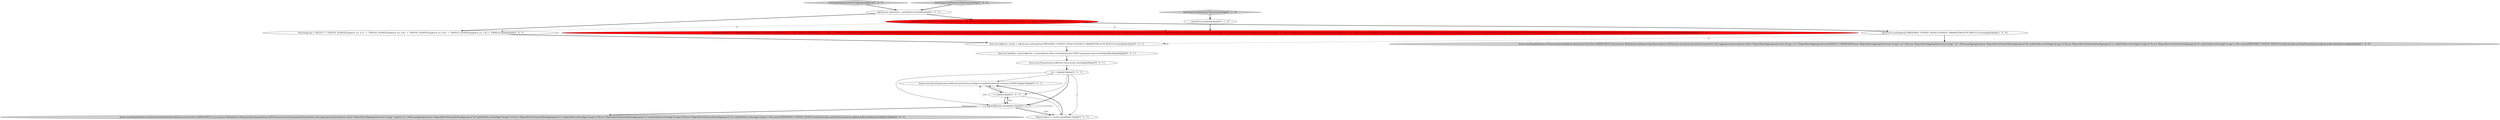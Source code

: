 digraph {
5 [style = filled, label = "testQuery(\"SELECT\" + \"TDIGEST_QUANTILE(m1, 0.0), TDIGEST_QUANTILE(m1, 0.5, 200), TDIGEST_QUANTILE(m1, 1.0, 300)\" + \"FROM foo\",ImmutableList.of(Druids.newTimeseriesQueryBuilder().dataSource(CalciteTests.DATASOURCE1).intervals(new MultipleIntervalSegmentSpec(ImmutableList.of(Filtration.eternity()))).granularity(Granularities.ALL).aggregators(ImmutableList.of(new TDigestSketchAggregatorFactory(\"a0:agg\",\"m1\",TDigestSketchAggregatorFactory.DEFAULT_COMPRESSION),new TDigestSketchAggregatorFactory(\"a1:agg\",\"m1\",200),new TDigestSketchAggregatorFactory(\"a2:agg\",\"m1\",300))).postAggregators(new TDigestSketchToQuantilePostAggregator(\"a0\",makeFieldAccessPostAgg(\"a0:agg\"),0.0f),new TDigestSketchToQuantilePostAggregator(\"a1\",makeFieldAccessPostAgg(\"a1:agg\"),0.5f),new TDigestSketchToQuantilePostAggregator(\"a2\",makeFieldAccessPostAgg(\"a2:agg\"),1.0f)).context(QUERY_CONTEXT_DEFAULT).build()),ImmutableList.of(new Object((((edu.fdu.CPPDG.tinypdg.pe.ExpressionInfo@a84b9f))@@@4@@@['0', '1', '0']", fillcolor = red, shape = ellipse image = "AAA1AAABBB2BBB"];
9 [style = filled, label = "Assert.assertArrayEquals(expectedResults.get(i),Stream.of(objects).mapToDouble(null).toArray(),0.000001)@@@14@@@['0', '0', '1']", fillcolor = white, shape = ellipse image = "AAA0AAABBB3BBB"];
8 [style = filled, label = "i++@@@12@@@['0', '0', '1']", fillcolor = white, shape = ellipse image = "AAA0AAABBB3BBB"];
12 [style = filled, label = "Assert.assertEquals(expectedResults.size(),results.size())@@@9@@@['0', '0', '1']", fillcolor = white, shape = ellipse image = "AAA0AAABBB3BBB"];
14 [style = filled, label = "Assert.assertEquals(Druids.newTimeseriesQueryBuilder().dataSource(CalciteTests.DATASOURCE1).intervals(new MultipleIntervalSegmentSpec(ImmutableList.of(Filtration.eternity()))).granularity(Granularities.ALL).aggregators(ImmutableList.of(new TDigestSketchAggregatorFactory(\"a0:agg\",\"qsketch_m1\",100))).postAggregators(new TDigestSketchToQuantilePostAggregator(\"a0\",makeFieldAccessPostAgg(\"a0:agg\"),0.1f),new TDigestSketchToQuantilePostAggregator(\"a1\",makeFieldAccessPostAgg(\"a0:agg\"),0.4f),new TDigestSketchToQuantilePostAggregator(\"a2\",makeFieldAccessPostAgg(\"a0:agg\"),0.8f),new TDigestSketchToQuantilePostAggregator(\"a3\",makeFieldAccessPostAgg(\"a0:agg\"),1.0f)).context(TIMESERIES_CONTEXT_DEFAULT).build(),Iterables.getOnlyElement(queryLogHook.getRecordedQueries()))@@@16@@@['0', '0', '1']", fillcolor = lightgray, shape = ellipse image = "AAA0AAABBB3BBB"];
16 [style = filled, label = "final String sql = \"SELECT\" + \"TDIGEST_QUANTILE(qsketch_m1, 0.1),\" + \"TDIGEST_QUANTILE(qsketch_m1, 0.4),\" + \"TDIGEST_QUANTILE(qsketch_m1, 0.8),\" + \"TDIGEST_QUANTILE(qsketch_m1, 1.0)\" + \"FROM foo\"@@@4@@@['0', '0', '1']", fillcolor = white, shape = ellipse image = "AAA0AAABBB3BBB"];
17 [style = filled, label = "final List<Object((> results = sqlLifecycle.runSimple(sql,TIMESERIES_CONTEXT_DEFAULT,DEFAULT_PARAMETERS,AUTH_RESULT).toList()@@@5@@@['0', '0', '1']", fillcolor = white, shape = ellipse image = "AAA0AAABBB3BBB"];
1 [style = filled, label = "Assert.assertEquals(Druids.newTimeseriesQueryBuilder().dataSource(CalciteTests.DATASOURCE1).intervals(new MultipleIntervalSegmentSpec(ImmutableList.of(Filtration.eternity()))).granularity(Granularities.ALL).aggregators(ImmutableList.of(new TDigestSketchAggregatorFactory(\"a0:agg\",\"m1\",TDigestSketchAggregatorFactory.DEFAULT_COMPRESSION),new TDigestSketchAggregatorFactory(\"a1:agg\",\"m1\",200),new TDigestSketchAggregatorFactory(\"a2:agg\",\"m1\",300))).postAggregators(new TDigestSketchToQuantilePostAggregator(\"a0\",makeFieldAccessPostAgg(\"a0:agg\"),0.0f),new TDigestSketchToQuantilePostAggregator(\"a1\",makeFieldAccessPostAgg(\"a1:agg\"),0.5f),new TDigestSketchToQuantilePostAggregator(\"a2\",makeFieldAccessPostAgg(\"a2:agg\"),1.0f)).context(TIMESERIES_CONTEXT_DEFAULT).build(),Iterables.getOnlyElement(queryLogHook.getRecordedQueries()))@@@6@@@['1', '0', '0']", fillcolor = lightgray, shape = ellipse image = "AAA0AAABBB1BBB"];
3 [style = filled, label = "final String sql = \"SELECT\" + \"TDIGEST_QUANTILE(m1, 0.0), TDIGEST_QUANTILE(m1, 0.5, 200), TDIGEST_QUANTILE(m1, 1.0, 300)\" + \"FROM foo\"@@@4@@@['1', '0', '0']", fillcolor = red, shape = ellipse image = "AAA1AAABBB1BBB"];
15 [style = filled, label = "testComputingQuantileOnPreAggregatedSketch['0', '0', '1']", fillcolor = lightgray, shape = diamond image = "AAA0AAABBB3BBB"];
13 [style = filled, label = "Object(( objects = results.get(i)@@@13@@@['0', '0', '1']", fillcolor = white, shape = ellipse image = "AAA0AAABBB3BBB"];
11 [style = filled, label = "int i = 0@@@10@@@['0', '0', '1']", fillcolor = white, shape = ellipse image = "AAA0AAABBB3BBB"];
2 [style = filled, label = "testCompressionParamForTDigestQuantileAgg['1', '0', '0']", fillcolor = lightgray, shape = diamond image = "AAA0AAABBB1BBB"];
7 [style = filled, label = "testCompressionParamForTDigestQuantileAgg['0', '1', '0']", fillcolor = lightgray, shape = diamond image = "AAA0AAABBB2BBB"];
10 [style = filled, label = "i < expectedResults.size()@@@11@@@['0', '0', '1']", fillcolor = white, shape = diamond image = "AAA0AAABBB3BBB"];
18 [style = filled, label = "final List<double((> expectedResults = ImmutableList.of(new double((((edu.fdu.CPPDG.tinypdg.pe.ExpressionInfo@a84bcf)@@@6@@@['0', '0', '1']", fillcolor = white, shape = ellipse image = "AAA0AAABBB3BBB"];
6 [style = filled, label = "cannotVectorize()@@@3@@@['0', '1', '0']", fillcolor = white, shape = ellipse image = "AAA0AAABBB2BBB"];
4 [style = filled, label = "sqlLifecycle.runSimple(sql,TIMESERIES_CONTEXT_DEFAULT,DEFAULT_PARAMETERS,AUTH_RESULT).toList()@@@5@@@['1', '0', '0']", fillcolor = white, shape = ellipse image = "AAA0AAABBB1BBB"];
0 [style = filled, label = "SqlLifecycle sqlLifecycle = getSqlLifecycle()@@@3@@@['1', '0', '1']", fillcolor = white, shape = ellipse image = "AAA0AAABBB1BBB"];
0->3 [style = bold, label=""];
11->10 [style = solid, label="i"];
3->5 [style = dashed, label="0"];
8->10 [style = bold, label=""];
0->16 [style = bold, label=""];
10->8 [style = dotted, label="true"];
11->13 [style = solid, label="i"];
4->17 [style = dashed, label="0"];
10->14 [style = bold, label=""];
12->11 [style = bold, label=""];
18->12 [style = bold, label=""];
11->9 [style = solid, label="i"];
16->17 [style = bold, label=""];
9->8 [style = bold, label=""];
8->9 [style = solid, label="i"];
10->9 [style = dotted, label="true"];
3->4 [style = bold, label=""];
8->13 [style = solid, label="i"];
6->5 [style = bold, label=""];
2->0 [style = bold, label=""];
10->13 [style = bold, label=""];
10->13 [style = dotted, label="true"];
11->10 [style = bold, label=""];
11->8 [style = solid, label="i"];
15->0 [style = bold, label=""];
8->10 [style = solid, label="i"];
7->6 [style = bold, label=""];
4->1 [style = bold, label=""];
13->9 [style = bold, label=""];
17->18 [style = bold, label=""];
3->16 [style = dashed, label="0"];
}
